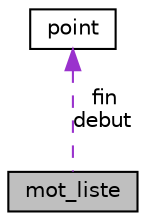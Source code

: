digraph "mot_liste"
{
  edge [fontname="Helvetica",fontsize="10",labelfontname="Helvetica",labelfontsize="10"];
  node [fontname="Helvetica",fontsize="10",shape=record];
  Node1 [label="mot_liste",height=0.2,width=0.4,color="black", fillcolor="grey75", style="filled", fontcolor="black"];
  Node2 -> Node1 [dir="back",color="darkorchid3",fontsize="10",style="dashed",label=" fin\ndebut" ];
  Node2 [label="point",height=0.2,width=0.4,color="black", fillcolor="white", style="filled",URL="$structpoint.html"];
}
